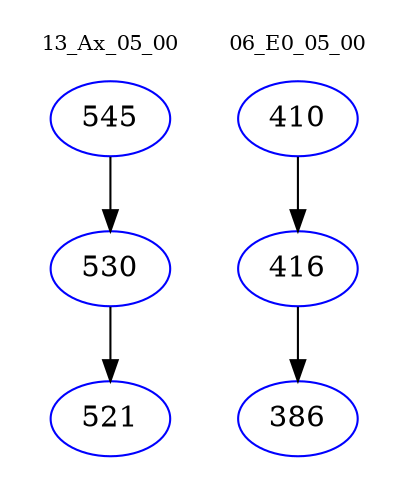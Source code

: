 digraph{
subgraph cluster_0 {
color = white
label = "13_Ax_05_00";
fontsize=10;
T0_545 [label="545", color="blue"]
T0_545 -> T0_530 [color="black"]
T0_530 [label="530", color="blue"]
T0_530 -> T0_521 [color="black"]
T0_521 [label="521", color="blue"]
}
subgraph cluster_1 {
color = white
label = "06_E0_05_00";
fontsize=10;
T1_410 [label="410", color="blue"]
T1_410 -> T1_416 [color="black"]
T1_416 [label="416", color="blue"]
T1_416 -> T1_386 [color="black"]
T1_386 [label="386", color="blue"]
}
}
